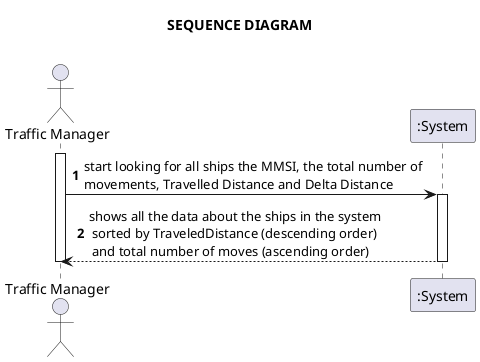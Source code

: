 @startuml

title <b>SEQUENCE DIAGRAM\n
autonumber
'hide footbox
actor "Traffic Manager" as MAN

participant ":System" as UI

activate MAN


MAN -> UI: start looking for all ships the MMSI, the total number of \nmovements, Travelled Distance and Delta Distance
activate UI
UI --> MAN: shows all the data about the ships in the system \n sorted by TraveledDistance (descending order) \n and total number of moves (ascending order)
deactivate UI
deactivate MAN
@enduml